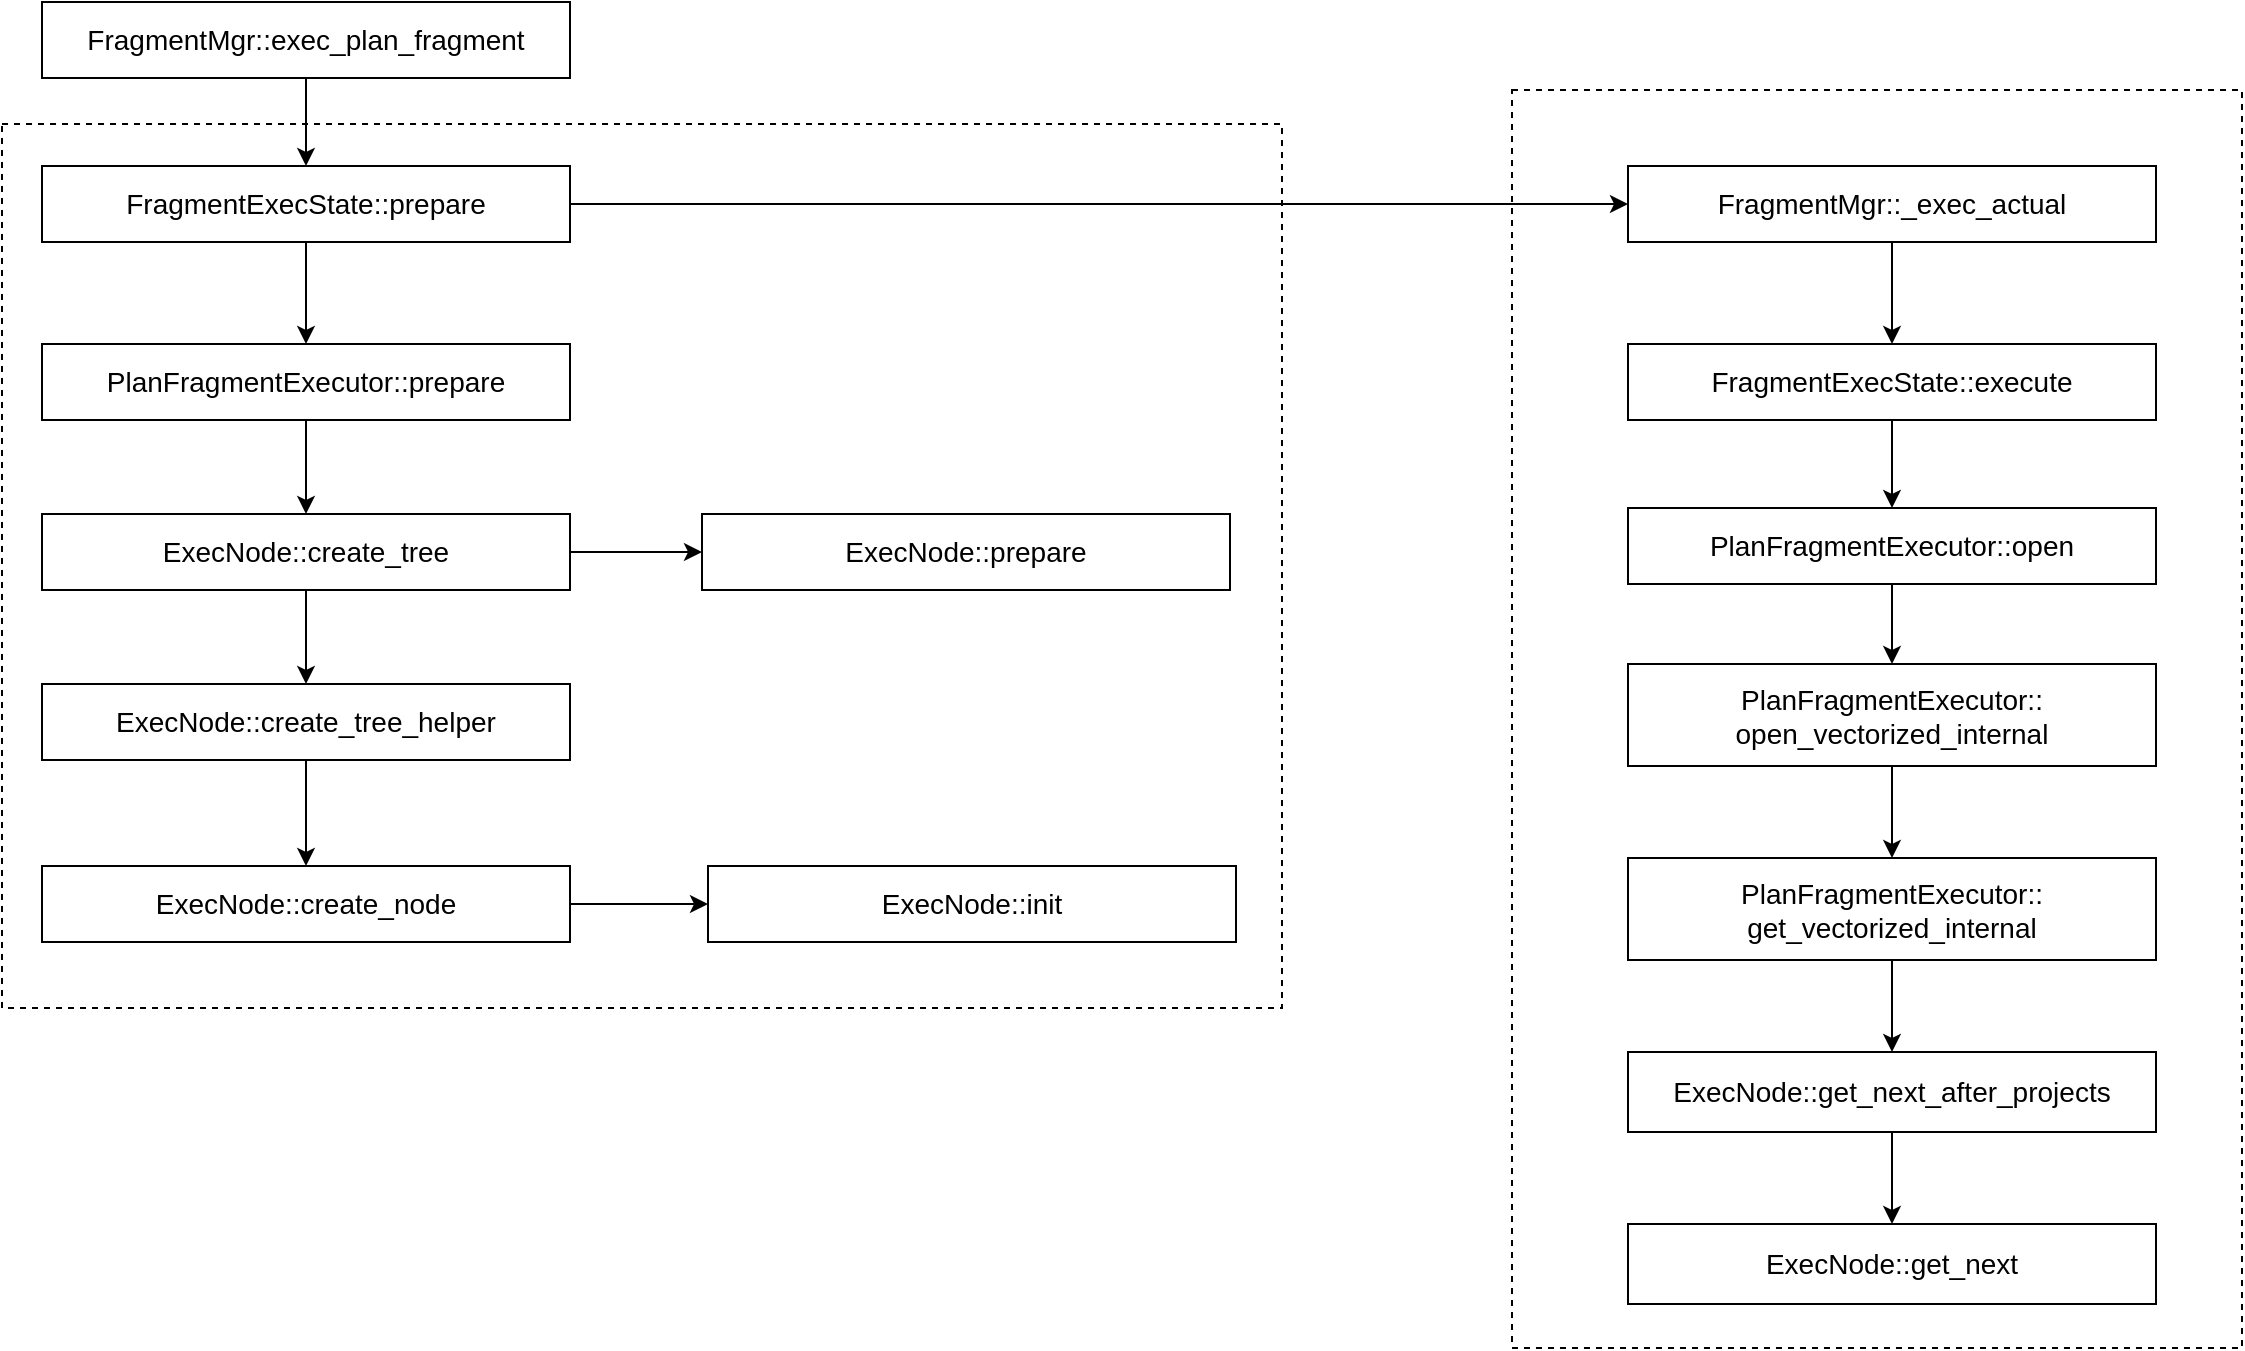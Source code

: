 <mxfile version="20.4.0" type="github">
  <diagram id="PeX5fFQuTDtqNtm7up72" name="be workflow">
    <mxGraphModel dx="1678" dy="906" grid="0" gridSize="10" guides="1" tooltips="1" connect="1" arrows="1" fold="1" page="1" pageScale="1" pageWidth="3300" pageHeight="4681" math="0" shadow="0">
      <root>
        <mxCell id="0" />
        <mxCell id="1" parent="0" />
        <mxCell id="bLBO3SAoGhUCr67wh768-31" value="" style="rounded=0;whiteSpace=wrap;html=1;fontSize=14;dashed=1;" vertex="1" parent="1">
          <mxGeometry x="871" y="187" width="365" height="629" as="geometry" />
        </mxCell>
        <mxCell id="bLBO3SAoGhUCr67wh768-30" value="" style="rounded=0;whiteSpace=wrap;html=1;fontSize=14;dashed=1;" vertex="1" parent="1">
          <mxGeometry x="116" y="204" width="640" height="442" as="geometry" />
        </mxCell>
        <mxCell id="bLBO3SAoGhUCr67wh768-3" style="edgeStyle=orthogonalEdgeStyle;rounded=0;orthogonalLoop=1;jettySize=auto;html=1;entryX=0.5;entryY=0;entryDx=0;entryDy=0;fontSize=14;" edge="1" parent="1" source="bLBO3SAoGhUCr67wh768-1" target="bLBO3SAoGhUCr67wh768-2">
          <mxGeometry relative="1" as="geometry" />
        </mxCell>
        <mxCell id="bLBO3SAoGhUCr67wh768-1" value="&lt;font style=&quot;font-size: 14px;&quot;&gt;FragmentMgr::exec_plan_fragment&lt;/font&gt;" style="rounded=0;whiteSpace=wrap;html=1;" vertex="1" parent="1">
          <mxGeometry x="136" y="143" width="264" height="38" as="geometry" />
        </mxCell>
        <mxCell id="bLBO3SAoGhUCr67wh768-5" style="edgeStyle=orthogonalEdgeStyle;rounded=0;orthogonalLoop=1;jettySize=auto;html=1;entryX=0.5;entryY=0;entryDx=0;entryDy=0;fontSize=14;" edge="1" parent="1" source="bLBO3SAoGhUCr67wh768-2" target="bLBO3SAoGhUCr67wh768-4">
          <mxGeometry relative="1" as="geometry" />
        </mxCell>
        <mxCell id="bLBO3SAoGhUCr67wh768-18" style="edgeStyle=orthogonalEdgeStyle;rounded=0;orthogonalLoop=1;jettySize=auto;html=1;entryX=0;entryY=0.5;entryDx=0;entryDy=0;fontSize=14;" edge="1" parent="1" source="bLBO3SAoGhUCr67wh768-2" target="bLBO3SAoGhUCr67wh768-16">
          <mxGeometry relative="1" as="geometry" />
        </mxCell>
        <mxCell id="bLBO3SAoGhUCr67wh768-2" value="&lt;font style=&quot;font-size: 14px;&quot;&gt;FragmentExecState::prepare&lt;/font&gt;" style="rounded=0;whiteSpace=wrap;html=1;" vertex="1" parent="1">
          <mxGeometry x="136" y="225" width="264" height="38" as="geometry" />
        </mxCell>
        <mxCell id="bLBO3SAoGhUCr67wh768-7" style="edgeStyle=orthogonalEdgeStyle;rounded=0;orthogonalLoop=1;jettySize=auto;html=1;entryX=0.5;entryY=0;entryDx=0;entryDy=0;fontSize=14;" edge="1" parent="1" source="bLBO3SAoGhUCr67wh768-4" target="bLBO3SAoGhUCr67wh768-6">
          <mxGeometry relative="1" as="geometry" />
        </mxCell>
        <mxCell id="bLBO3SAoGhUCr67wh768-4" value="&lt;font style=&quot;font-size: 14px;&quot;&gt;PlanFragmentExecutor::prepare&lt;/font&gt;" style="rounded=0;whiteSpace=wrap;html=1;" vertex="1" parent="1">
          <mxGeometry x="136" y="314" width="264" height="38" as="geometry" />
        </mxCell>
        <mxCell id="bLBO3SAoGhUCr67wh768-9" style="edgeStyle=orthogonalEdgeStyle;rounded=0;orthogonalLoop=1;jettySize=auto;html=1;entryX=0.5;entryY=0;entryDx=0;entryDy=0;fontSize=14;" edge="1" parent="1" source="bLBO3SAoGhUCr67wh768-6" target="bLBO3SAoGhUCr67wh768-8">
          <mxGeometry relative="1" as="geometry" />
        </mxCell>
        <mxCell id="bLBO3SAoGhUCr67wh768-15" style="edgeStyle=orthogonalEdgeStyle;rounded=0;orthogonalLoop=1;jettySize=auto;html=1;entryX=0;entryY=0.5;entryDx=0;entryDy=0;fontSize=14;" edge="1" parent="1" source="bLBO3SAoGhUCr67wh768-6" target="bLBO3SAoGhUCr67wh768-14">
          <mxGeometry relative="1" as="geometry" />
        </mxCell>
        <mxCell id="bLBO3SAoGhUCr67wh768-6" value="&lt;span style=&quot;font-size: 14px;&quot;&gt;ExecNode::create_tree&lt;/span&gt;" style="rounded=0;whiteSpace=wrap;html=1;" vertex="1" parent="1">
          <mxGeometry x="136" y="399" width="264" height="38" as="geometry" />
        </mxCell>
        <mxCell id="bLBO3SAoGhUCr67wh768-13" style="edgeStyle=orthogonalEdgeStyle;rounded=0;orthogonalLoop=1;jettySize=auto;html=1;entryX=0.5;entryY=0;entryDx=0;entryDy=0;fontSize=14;" edge="1" parent="1" source="bLBO3SAoGhUCr67wh768-8" target="bLBO3SAoGhUCr67wh768-10">
          <mxGeometry relative="1" as="geometry" />
        </mxCell>
        <mxCell id="bLBO3SAoGhUCr67wh768-8" value="&lt;span style=&quot;font-size: 14px;&quot;&gt;ExecNode::create_tree_helper&lt;/span&gt;" style="rounded=0;whiteSpace=wrap;html=1;" vertex="1" parent="1">
          <mxGeometry x="136" y="484" width="264" height="38" as="geometry" />
        </mxCell>
        <mxCell id="bLBO3SAoGhUCr67wh768-12" style="edgeStyle=orthogonalEdgeStyle;rounded=0;orthogonalLoop=1;jettySize=auto;html=1;entryX=0;entryY=0.5;entryDx=0;entryDy=0;fontSize=14;" edge="1" parent="1" source="bLBO3SAoGhUCr67wh768-10" target="bLBO3SAoGhUCr67wh768-11">
          <mxGeometry relative="1" as="geometry" />
        </mxCell>
        <mxCell id="bLBO3SAoGhUCr67wh768-10" value="&lt;span style=&quot;font-size: 14px;&quot;&gt;ExecNode::create_node&lt;/span&gt;" style="rounded=0;whiteSpace=wrap;html=1;" vertex="1" parent="1">
          <mxGeometry x="136" y="575" width="264" height="38" as="geometry" />
        </mxCell>
        <mxCell id="bLBO3SAoGhUCr67wh768-11" value="&lt;span style=&quot;font-size: 14px;&quot;&gt;ExecNode::init&lt;/span&gt;" style="rounded=0;whiteSpace=wrap;html=1;" vertex="1" parent="1">
          <mxGeometry x="469" y="575" width="264" height="38" as="geometry" />
        </mxCell>
        <mxCell id="bLBO3SAoGhUCr67wh768-14" value="&lt;span style=&quot;font-size: 14px;&quot;&gt;ExecNode::prepare&lt;/span&gt;" style="rounded=0;whiteSpace=wrap;html=1;" vertex="1" parent="1">
          <mxGeometry x="466" y="399" width="264" height="38" as="geometry" />
        </mxCell>
        <mxCell id="bLBO3SAoGhUCr67wh768-19" style="edgeStyle=orthogonalEdgeStyle;rounded=0;orthogonalLoop=1;jettySize=auto;html=1;entryX=0.5;entryY=0;entryDx=0;entryDy=0;fontSize=14;" edge="1" parent="1" source="bLBO3SAoGhUCr67wh768-16" target="bLBO3SAoGhUCr67wh768-17">
          <mxGeometry relative="1" as="geometry" />
        </mxCell>
        <mxCell id="bLBO3SAoGhUCr67wh768-16" value="&lt;font style=&quot;font-size: 14px;&quot;&gt;FragmentMgr::_exec_actual&lt;/font&gt;" style="rounded=0;whiteSpace=wrap;html=1;" vertex="1" parent="1">
          <mxGeometry x="929" y="225" width="264" height="38" as="geometry" />
        </mxCell>
        <mxCell id="bLBO3SAoGhUCr67wh768-21" style="edgeStyle=orthogonalEdgeStyle;rounded=0;orthogonalLoop=1;jettySize=auto;html=1;entryX=0.5;entryY=0;entryDx=0;entryDy=0;fontSize=14;" edge="1" parent="1" source="bLBO3SAoGhUCr67wh768-17" target="bLBO3SAoGhUCr67wh768-20">
          <mxGeometry relative="1" as="geometry" />
        </mxCell>
        <mxCell id="bLBO3SAoGhUCr67wh768-17" value="&lt;span style=&quot;font-size: 14px;&quot;&gt;FragmentExecState::execute&lt;/span&gt;" style="rounded=0;whiteSpace=wrap;html=1;" vertex="1" parent="1">
          <mxGeometry x="929" y="314" width="264" height="38" as="geometry" />
        </mxCell>
        <mxCell id="bLBO3SAoGhUCr67wh768-23" style="edgeStyle=orthogonalEdgeStyle;rounded=0;orthogonalLoop=1;jettySize=auto;html=1;entryX=0.5;entryY=0;entryDx=0;entryDy=0;fontSize=14;" edge="1" parent="1" source="bLBO3SAoGhUCr67wh768-20" target="bLBO3SAoGhUCr67wh768-22">
          <mxGeometry relative="1" as="geometry" />
        </mxCell>
        <mxCell id="bLBO3SAoGhUCr67wh768-20" value="&lt;font style=&quot;font-size: 14px;&quot;&gt;PlanFragmentExecutor::open&lt;/font&gt;" style="rounded=0;whiteSpace=wrap;html=1;" vertex="1" parent="1">
          <mxGeometry x="929" y="396" width="264" height="38" as="geometry" />
        </mxCell>
        <mxCell id="bLBO3SAoGhUCr67wh768-25" style="edgeStyle=orthogonalEdgeStyle;rounded=0;orthogonalLoop=1;jettySize=auto;html=1;entryX=0.5;entryY=0;entryDx=0;entryDy=0;fontSize=14;" edge="1" parent="1" source="bLBO3SAoGhUCr67wh768-22" target="bLBO3SAoGhUCr67wh768-24">
          <mxGeometry relative="1" as="geometry" />
        </mxCell>
        <mxCell id="bLBO3SAoGhUCr67wh768-22" value="&lt;font style=&quot;font-size: 14px;&quot;&gt;PlanFragmentExecutor::&lt;br&gt;open_vectorized_internal&lt;/font&gt;" style="rounded=0;whiteSpace=wrap;html=1;" vertex="1" parent="1">
          <mxGeometry x="929" y="474" width="264" height="51" as="geometry" />
        </mxCell>
        <mxCell id="bLBO3SAoGhUCr67wh768-27" style="edgeStyle=orthogonalEdgeStyle;rounded=0;orthogonalLoop=1;jettySize=auto;html=1;entryX=0.5;entryY=0;entryDx=0;entryDy=0;fontSize=14;" edge="1" parent="1" source="bLBO3SAoGhUCr67wh768-24" target="bLBO3SAoGhUCr67wh768-26">
          <mxGeometry relative="1" as="geometry" />
        </mxCell>
        <mxCell id="bLBO3SAoGhUCr67wh768-24" value="&lt;font style=&quot;font-size: 14px;&quot;&gt;PlanFragmentExecutor::&lt;br&gt;get_vectorized_internal&lt;br&gt;&lt;/font&gt;" style="rounded=0;whiteSpace=wrap;html=1;" vertex="1" parent="1">
          <mxGeometry x="929" y="571" width="264" height="51" as="geometry" />
        </mxCell>
        <mxCell id="bLBO3SAoGhUCr67wh768-29" style="edgeStyle=orthogonalEdgeStyle;rounded=0;orthogonalLoop=1;jettySize=auto;html=1;entryX=0.5;entryY=0;entryDx=0;entryDy=0;fontSize=14;" edge="1" parent="1" source="bLBO3SAoGhUCr67wh768-26" target="bLBO3SAoGhUCr67wh768-28">
          <mxGeometry relative="1" as="geometry" />
        </mxCell>
        <mxCell id="bLBO3SAoGhUCr67wh768-26" value="&lt;font style=&quot;font-size: 14px;&quot;&gt;ExecNode::get_next_after_projects&lt;br&gt;&lt;/font&gt;" style="rounded=0;whiteSpace=wrap;html=1;" vertex="1" parent="1">
          <mxGeometry x="929" y="668" width="264" height="40" as="geometry" />
        </mxCell>
        <mxCell id="bLBO3SAoGhUCr67wh768-28" value="&lt;font style=&quot;font-size: 14px;&quot;&gt;ExecNode::get_next&lt;br&gt;&lt;/font&gt;" style="rounded=0;whiteSpace=wrap;html=1;" vertex="1" parent="1">
          <mxGeometry x="929" y="754" width="264" height="40" as="geometry" />
        </mxCell>
      </root>
    </mxGraphModel>
  </diagram>
</mxfile>
